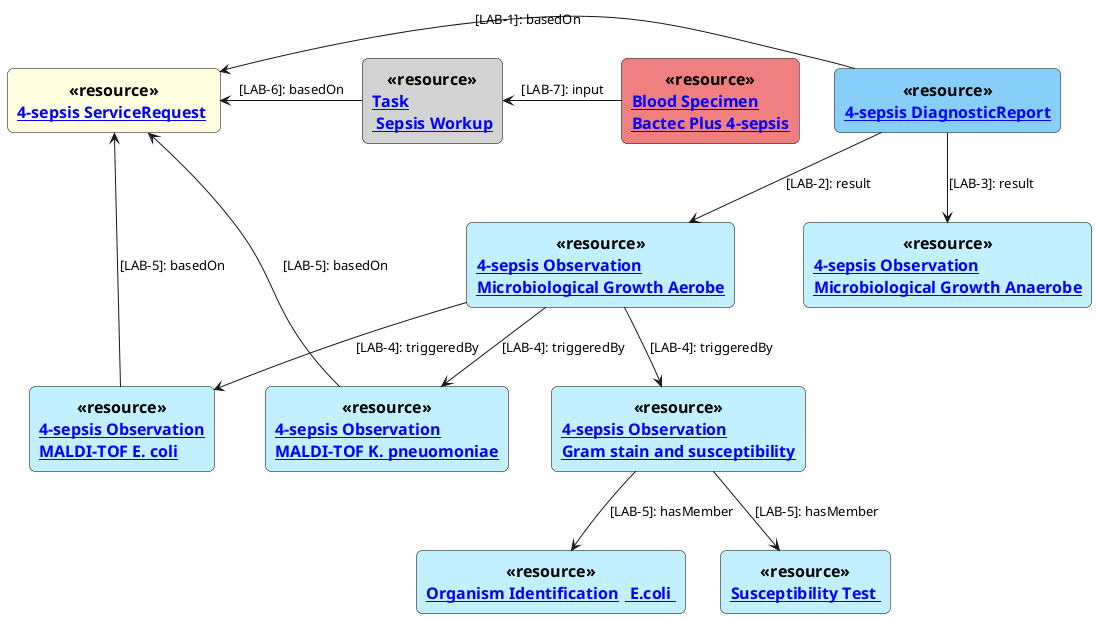 @startuml 4-sepsis-additional-testing
skinparam rectangle<<resource>> {
  roundCorner 12
  BackgroundColor Blue
  BorderColor Black
  ArrowColor Black
  FontName Arial
  FontSize 16
  FontStyle Bold
}

rectangle "[[ServiceRequest-4-sepsis-ServiceRequest.html 4-sepsis ServiceRequest]] " as SR <<$bProcess>><<resource>> #LightYellow
rectangle "[[DiagnosticReport-4-sepsis-DiagnosticReport.html 4-sepsis DiagnosticReport]]" as DR <<$bProcess>><<resource>> #LightSkyBlue
rectangle "[[Observation-observationMicrobiolGrowthAerobe.html 4-sepsis Observation\nMicrobiological Growth Aerobe]]" as OMA <<$bProcess>><<resource>> #APPLICATION
rectangle "[[Observation-observationMicrobiolGrowthAnaerobe.html 4-sepsis Observation\nMicrobiological Growth Anaerobe]]" as OMANA <<$bProcess>><<resource>> #APPLICATION
rectangle "[[Observation-observationMALDI-TOF-Ecoli.html 4-sepsis Observation\nMALDI-TOF E. coli]]" as OMTE <<$bProcess>><<resource>> #APPLICATION
rectangle "[[Observation-observationMALDI-TOF-Kpneu.html 4-sepsis Observation\nMALDI-TOF K. pneuomoniae]]" as OMTK <<$bProcess>><<resource>> #APPLICATION
rectangle "[[Observation-observationGramStainAndSusceptibility.html 4-sepsis Observation\nGram stain and susceptibility]]" as OMGR <<$bProcess>><<resource>> #APPLICATION
rectangle "[[Observation-OrganismIdentification.html Organism Identification\t E.coli ]]" as OI <<$bProcess>><<resource>> #APPLICATION
rectangle "[[Observation-SusceptibilityTest.html Susceptibility Test ]]" as ST <<$bProcess>><<resource>> #APPLICATION
rectangle "[[Task-SepsisWorkup.html Task\n Sepsis Workup]]" as T1 <<$bProcess>><<resource>> #LightGray
rectangle "[[Specimen-Blood-bactec-plus-4-sepsis.html Blood Specimen\nBactec Plus 4-sepsis]]" as BS <<$bProcess>><<resource>> #LightCoral

SR <-right- DR : [LAB-1]: basedOn
DR -down-> OMA : [LAB-2]: result
DR -down-> OMANA : [LAB-3]: result
OMA -down-> OMTE : [LAB-4]: triggeredBy
OMTE -up-> SR : [LAB-5]: basedOn
OMA -down-> OMTK : [LAB-4]: triggeredBy
OMTK -up-> SR : [LAB-5]: basedOn
OMA -down-> OMGR : [LAB-4]: triggeredBy
OMGR -down-> OI : [LAB-5]: hasMember
OMGR -down-> ST : [LAB-5]: hasMember
SR <-right- T1 : [LAB-6]: basedOn
T1 <-right- BS : [LAB-7]: input

@enduml